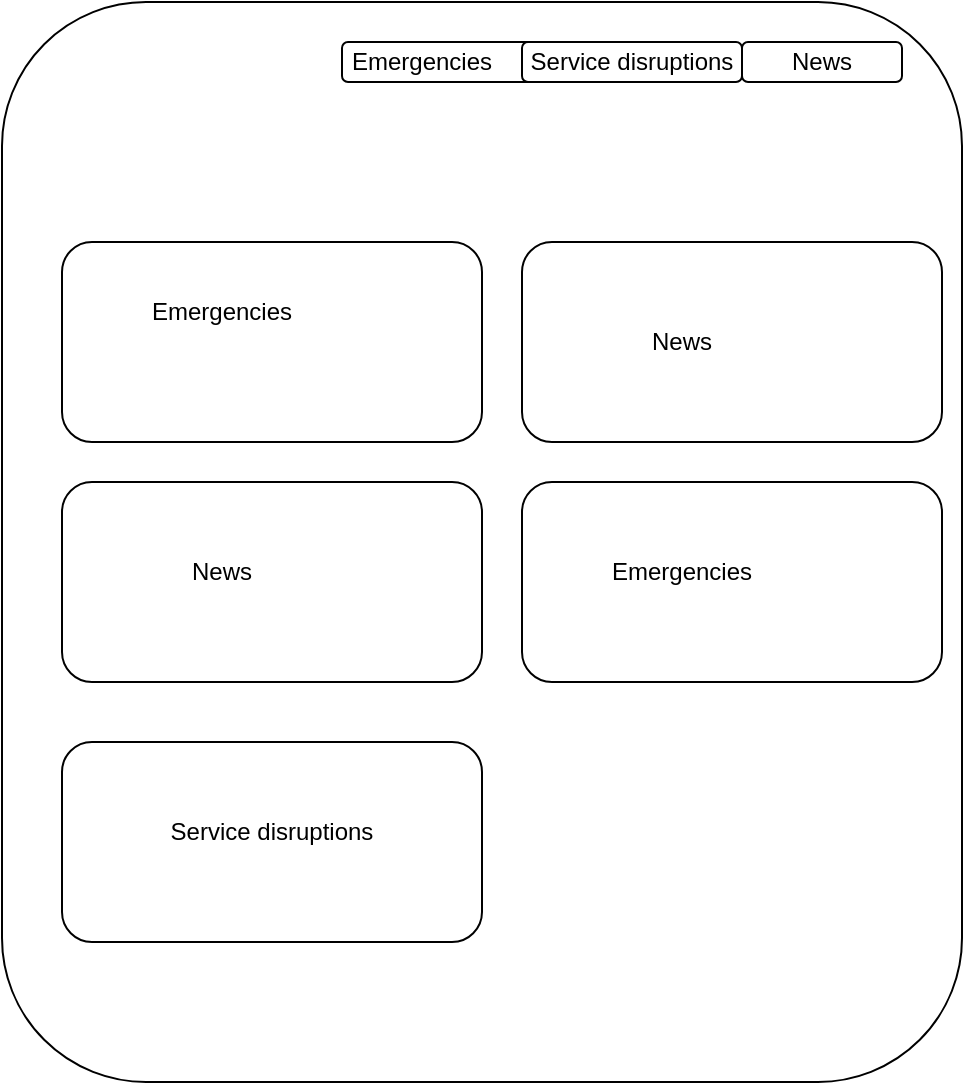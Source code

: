 <mxfile version="20.8.16" type="device"><diagram name="Page-1" id="fKi8EYqDCScx9G4-uB1u"><mxGraphModel dx="1234" dy="737" grid="1" gridSize="10" guides="1" tooltips="1" connect="1" arrows="1" fold="1" page="1" pageScale="1" pageWidth="850" pageHeight="1100" math="0" shadow="0"><root><mxCell id="0"/><mxCell id="1" parent="0"/><mxCell id="fpDT3SXm58ZUNW5aa_aJ-1" value="" style="rounded=1;whiteSpace=wrap;html=1;" vertex="1" parent="1"><mxGeometry x="200" y="50" width="480" height="540" as="geometry"/></mxCell><mxCell id="fpDT3SXm58ZUNW5aa_aJ-2" value="" style="rounded=1;whiteSpace=wrap;html=1;" vertex="1" parent="1"><mxGeometry x="570" y="70" width="80" height="20" as="geometry"/></mxCell><mxCell id="fpDT3SXm58ZUNW5aa_aJ-3" value="" style="rounded=1;whiteSpace=wrap;html=1;" vertex="1" parent="1"><mxGeometry x="370" y="70" width="120" height="20" as="geometry"/></mxCell><mxCell id="fpDT3SXm58ZUNW5aa_aJ-4" value="" style="rounded=1;whiteSpace=wrap;html=1;" vertex="1" parent="1"><mxGeometry x="460" y="70" width="110" height="20" as="geometry"/></mxCell><mxCell id="fpDT3SXm58ZUNW5aa_aJ-5" value="" style="rounded=1;whiteSpace=wrap;html=1;" vertex="1" parent="1"><mxGeometry x="230" y="170" width="210" height="100" as="geometry"/></mxCell><mxCell id="fpDT3SXm58ZUNW5aa_aJ-6" value="" style="rounded=1;whiteSpace=wrap;html=1;" vertex="1" parent="1"><mxGeometry x="460" y="290" width="210" height="100" as="geometry"/></mxCell><mxCell id="fpDT3SXm58ZUNW5aa_aJ-7" value="" style="rounded=1;whiteSpace=wrap;html=1;" vertex="1" parent="1"><mxGeometry x="460" y="170" width="210" height="100" as="geometry"/></mxCell><mxCell id="fpDT3SXm58ZUNW5aa_aJ-8" value="" style="rounded=1;whiteSpace=wrap;html=1;" vertex="1" parent="1"><mxGeometry x="230" y="420" width="210" height="100" as="geometry"/></mxCell><mxCell id="fpDT3SXm58ZUNW5aa_aJ-9" value="" style="rounded=1;whiteSpace=wrap;html=1;" vertex="1" parent="1"><mxGeometry x="230" y="290" width="210" height="100" as="geometry"/></mxCell><mxCell id="fpDT3SXm58ZUNW5aa_aJ-10" value="Emergencies" style="text;html=1;strokeColor=none;fillColor=none;align=center;verticalAlign=middle;whiteSpace=wrap;rounded=0;" vertex="1" parent="1"><mxGeometry x="380" y="65" width="60" height="30" as="geometry"/></mxCell><mxCell id="fpDT3SXm58ZUNW5aa_aJ-11" value="Service disruptions" style="text;html=1;strokeColor=none;fillColor=none;align=center;verticalAlign=middle;whiteSpace=wrap;rounded=0;" vertex="1" parent="1"><mxGeometry x="450" y="65" width="130" height="30" as="geometry"/></mxCell><mxCell id="fpDT3SXm58ZUNW5aa_aJ-12" value="News" style="text;html=1;strokeColor=none;fillColor=none;align=center;verticalAlign=middle;whiteSpace=wrap;rounded=0;" vertex="1" parent="1"><mxGeometry x="580" y="65" width="60" height="30" as="geometry"/></mxCell><mxCell id="fpDT3SXm58ZUNW5aa_aJ-14" value="Emergencies" style="text;html=1;strokeColor=none;fillColor=none;align=center;verticalAlign=middle;whiteSpace=wrap;rounded=0;" vertex="1" parent="1"><mxGeometry x="250" y="190" width="120" height="30" as="geometry"/></mxCell><mxCell id="fpDT3SXm58ZUNW5aa_aJ-15" value="News" style="text;html=1;strokeColor=none;fillColor=none;align=center;verticalAlign=middle;whiteSpace=wrap;rounded=0;" vertex="1" parent="1"><mxGeometry x="280" y="320" width="60" height="30" as="geometry"/></mxCell><mxCell id="fpDT3SXm58ZUNW5aa_aJ-16" value="Service disruptions" style="text;html=1;strokeColor=none;fillColor=none;align=center;verticalAlign=middle;whiteSpace=wrap;rounded=0;" vertex="1" parent="1"><mxGeometry x="280" y="450" width="110" height="30" as="geometry"/></mxCell><mxCell id="fpDT3SXm58ZUNW5aa_aJ-17" value="News" style="text;html=1;strokeColor=none;fillColor=none;align=center;verticalAlign=middle;whiteSpace=wrap;rounded=0;" vertex="1" parent="1"><mxGeometry x="510" y="205" width="60" height="30" as="geometry"/></mxCell><mxCell id="fpDT3SXm58ZUNW5aa_aJ-18" value="Emergencies" style="text;html=1;strokeColor=none;fillColor=none;align=center;verticalAlign=middle;whiteSpace=wrap;rounded=0;" vertex="1" parent="1"><mxGeometry x="510" y="320" width="60" height="30" as="geometry"/></mxCell></root></mxGraphModel></diagram></mxfile>